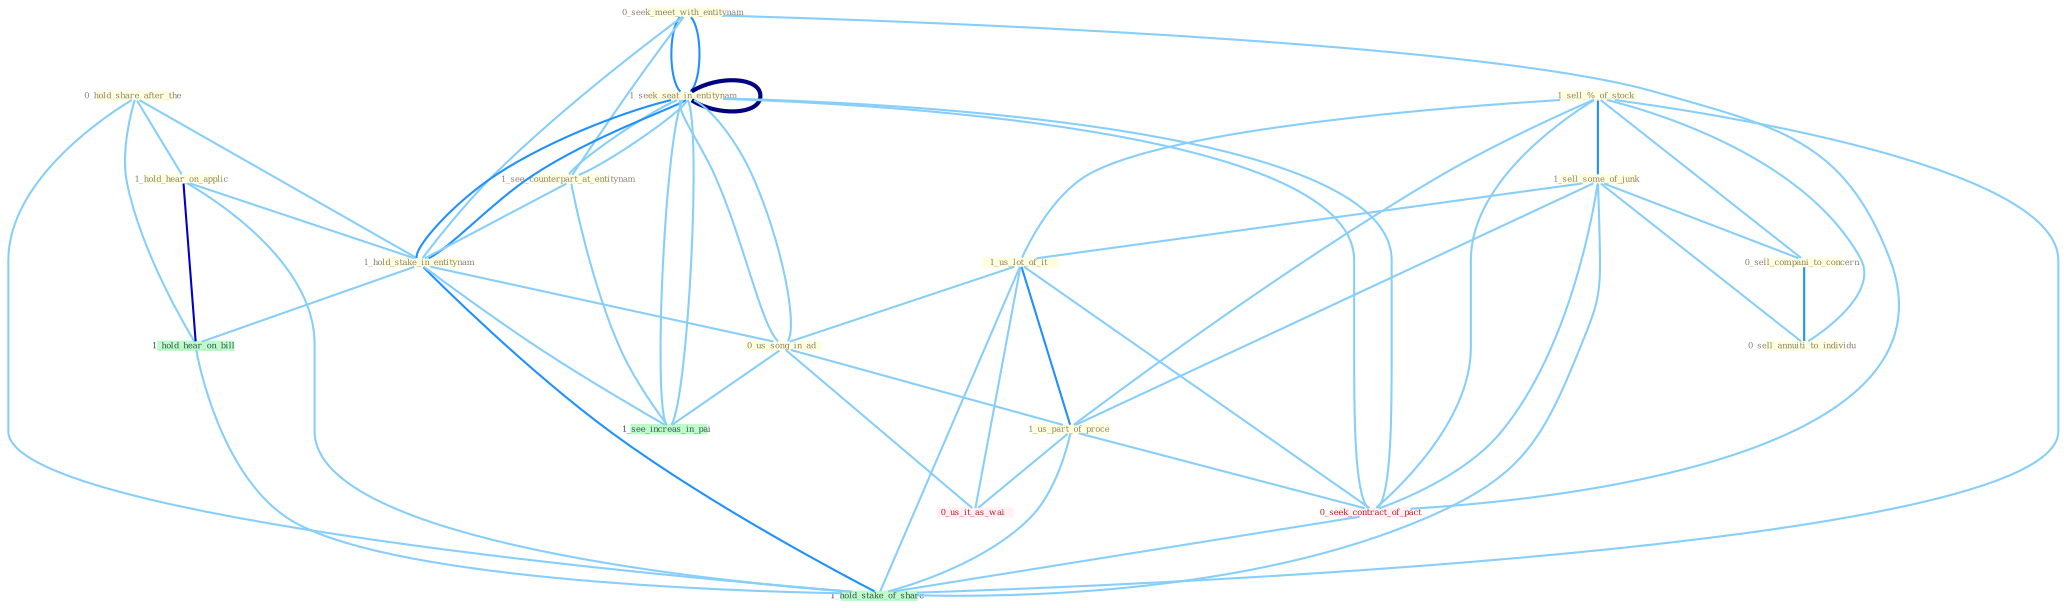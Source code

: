 Graph G{ 
    node
    [shape=polygon,style=filled,width=.5,height=.06,color="#BDFCC9",fixedsize=true,fontsize=4,
    fontcolor="#2f4f4f"];
    {node
    [color="#ffffe0", fontcolor="#8b7d6b"] "0_hold_share_after_the " "1_sell_%_of_stock " "1_hold_hear_on_applic " "0_seek_meet_with_entitynam " "1_sell_some_of_junk " "1_seek_seat_in_entitynam " "1_see_counterpart_at_entitynam " "1_seek_seat_in_entitynam " "1_us_lot_of_it " "1_hold_stake_in_entitynam " "0_us_song_in_ad " "1_us_part_of_proce " "0_sell_compani_to_concern " "0_sell_annuiti_to_individu "}
{node [color="#fff0f5", fontcolor="#b22222"] "0_seek_contract_of_pact " "0_us_it_as_wai "}
edge [color="#B0E2FF"];

	"0_hold_share_after_the " -- "1_hold_hear_on_applic " [w="1", color="#87cefa" ];
	"0_hold_share_after_the " -- "1_hold_stake_in_entitynam " [w="1", color="#87cefa" ];
	"0_hold_share_after_the " -- "1_hold_hear_on_bill " [w="1", color="#87cefa" ];
	"0_hold_share_after_the " -- "1_hold_stake_of_share " [w="1", color="#87cefa" ];
	"1_sell_%_of_stock " -- "1_sell_some_of_junk " [w="2", color="#1e90ff" , len=0.8];
	"1_sell_%_of_stock " -- "1_us_lot_of_it " [w="1", color="#87cefa" ];
	"1_sell_%_of_stock " -- "1_us_part_of_proce " [w="1", color="#87cefa" ];
	"1_sell_%_of_stock " -- "0_sell_compani_to_concern " [w="1", color="#87cefa" ];
	"1_sell_%_of_stock " -- "0_sell_annuiti_to_individu " [w="1", color="#87cefa" ];
	"1_sell_%_of_stock " -- "0_seek_contract_of_pact " [w="1", color="#87cefa" ];
	"1_sell_%_of_stock " -- "1_hold_stake_of_share " [w="1", color="#87cefa" ];
	"1_hold_hear_on_applic " -- "1_hold_stake_in_entitynam " [w="1", color="#87cefa" ];
	"1_hold_hear_on_applic " -- "1_hold_hear_on_bill " [w="3", color="#0000cd" , len=0.6];
	"1_hold_hear_on_applic " -- "1_hold_stake_of_share " [w="1", color="#87cefa" ];
	"0_seek_meet_with_entitynam " -- "1_seek_seat_in_entitynam " [w="2", color="#1e90ff" , len=0.8];
	"0_seek_meet_with_entitynam " -- "1_see_counterpart_at_entitynam " [w="1", color="#87cefa" ];
	"0_seek_meet_with_entitynam " -- "1_seek_seat_in_entitynam " [w="2", color="#1e90ff" , len=0.8];
	"0_seek_meet_with_entitynam " -- "1_hold_stake_in_entitynam " [w="1", color="#87cefa" ];
	"0_seek_meet_with_entitynam " -- "0_seek_contract_of_pact " [w="1", color="#87cefa" ];
	"1_sell_some_of_junk " -- "1_us_lot_of_it " [w="1", color="#87cefa" ];
	"1_sell_some_of_junk " -- "1_us_part_of_proce " [w="1", color="#87cefa" ];
	"1_sell_some_of_junk " -- "0_sell_compani_to_concern " [w="1", color="#87cefa" ];
	"1_sell_some_of_junk " -- "0_sell_annuiti_to_individu " [w="1", color="#87cefa" ];
	"1_sell_some_of_junk " -- "0_seek_contract_of_pact " [w="1", color="#87cefa" ];
	"1_sell_some_of_junk " -- "1_hold_stake_of_share " [w="1", color="#87cefa" ];
	"1_seek_seat_in_entitynam " -- "1_see_counterpart_at_entitynam " [w="1", color="#87cefa" ];
	"1_seek_seat_in_entitynam " -- "1_seek_seat_in_entitynam " [w="4", style=bold, color="#000080", len=0.4];
	"1_seek_seat_in_entitynam " -- "1_hold_stake_in_entitynam " [w="2", color="#1e90ff" , len=0.8];
	"1_seek_seat_in_entitynam " -- "0_us_song_in_ad " [w="1", color="#87cefa" ];
	"1_seek_seat_in_entitynam " -- "0_seek_contract_of_pact " [w="1", color="#87cefa" ];
	"1_seek_seat_in_entitynam " -- "1_see_increas_in_pai " [w="1", color="#87cefa" ];
	"1_see_counterpart_at_entitynam " -- "1_seek_seat_in_entitynam " [w="1", color="#87cefa" ];
	"1_see_counterpart_at_entitynam " -- "1_hold_stake_in_entitynam " [w="1", color="#87cefa" ];
	"1_see_counterpart_at_entitynam " -- "1_see_increas_in_pai " [w="1", color="#87cefa" ];
	"1_seek_seat_in_entitynam " -- "1_hold_stake_in_entitynam " [w="2", color="#1e90ff" , len=0.8];
	"1_seek_seat_in_entitynam " -- "0_us_song_in_ad " [w="1", color="#87cefa" ];
	"1_seek_seat_in_entitynam " -- "0_seek_contract_of_pact " [w="1", color="#87cefa" ];
	"1_seek_seat_in_entitynam " -- "1_see_increas_in_pai " [w="1", color="#87cefa" ];
	"1_us_lot_of_it " -- "0_us_song_in_ad " [w="1", color="#87cefa" ];
	"1_us_lot_of_it " -- "1_us_part_of_proce " [w="2", color="#1e90ff" , len=0.8];
	"1_us_lot_of_it " -- "0_seek_contract_of_pact " [w="1", color="#87cefa" ];
	"1_us_lot_of_it " -- "0_us_it_as_wai " [w="1", color="#87cefa" ];
	"1_us_lot_of_it " -- "1_hold_stake_of_share " [w="1", color="#87cefa" ];
	"1_hold_stake_in_entitynam " -- "0_us_song_in_ad " [w="1", color="#87cefa" ];
	"1_hold_stake_in_entitynam " -- "1_see_increas_in_pai " [w="1", color="#87cefa" ];
	"1_hold_stake_in_entitynam " -- "1_hold_hear_on_bill " [w="1", color="#87cefa" ];
	"1_hold_stake_in_entitynam " -- "1_hold_stake_of_share " [w="2", color="#1e90ff" , len=0.8];
	"0_us_song_in_ad " -- "1_us_part_of_proce " [w="1", color="#87cefa" ];
	"0_us_song_in_ad " -- "0_us_it_as_wai " [w="1", color="#87cefa" ];
	"0_us_song_in_ad " -- "1_see_increas_in_pai " [w="1", color="#87cefa" ];
	"1_us_part_of_proce " -- "0_seek_contract_of_pact " [w="1", color="#87cefa" ];
	"1_us_part_of_proce " -- "0_us_it_as_wai " [w="1", color="#87cefa" ];
	"1_us_part_of_proce " -- "1_hold_stake_of_share " [w="1", color="#87cefa" ];
	"0_sell_compani_to_concern " -- "0_sell_annuiti_to_individu " [w="2", color="#1e90ff" , len=0.8];
	"0_seek_contract_of_pact " -- "1_hold_stake_of_share " [w="1", color="#87cefa" ];
	"1_hold_hear_on_bill " -- "1_hold_stake_of_share " [w="1", color="#87cefa" ];
}